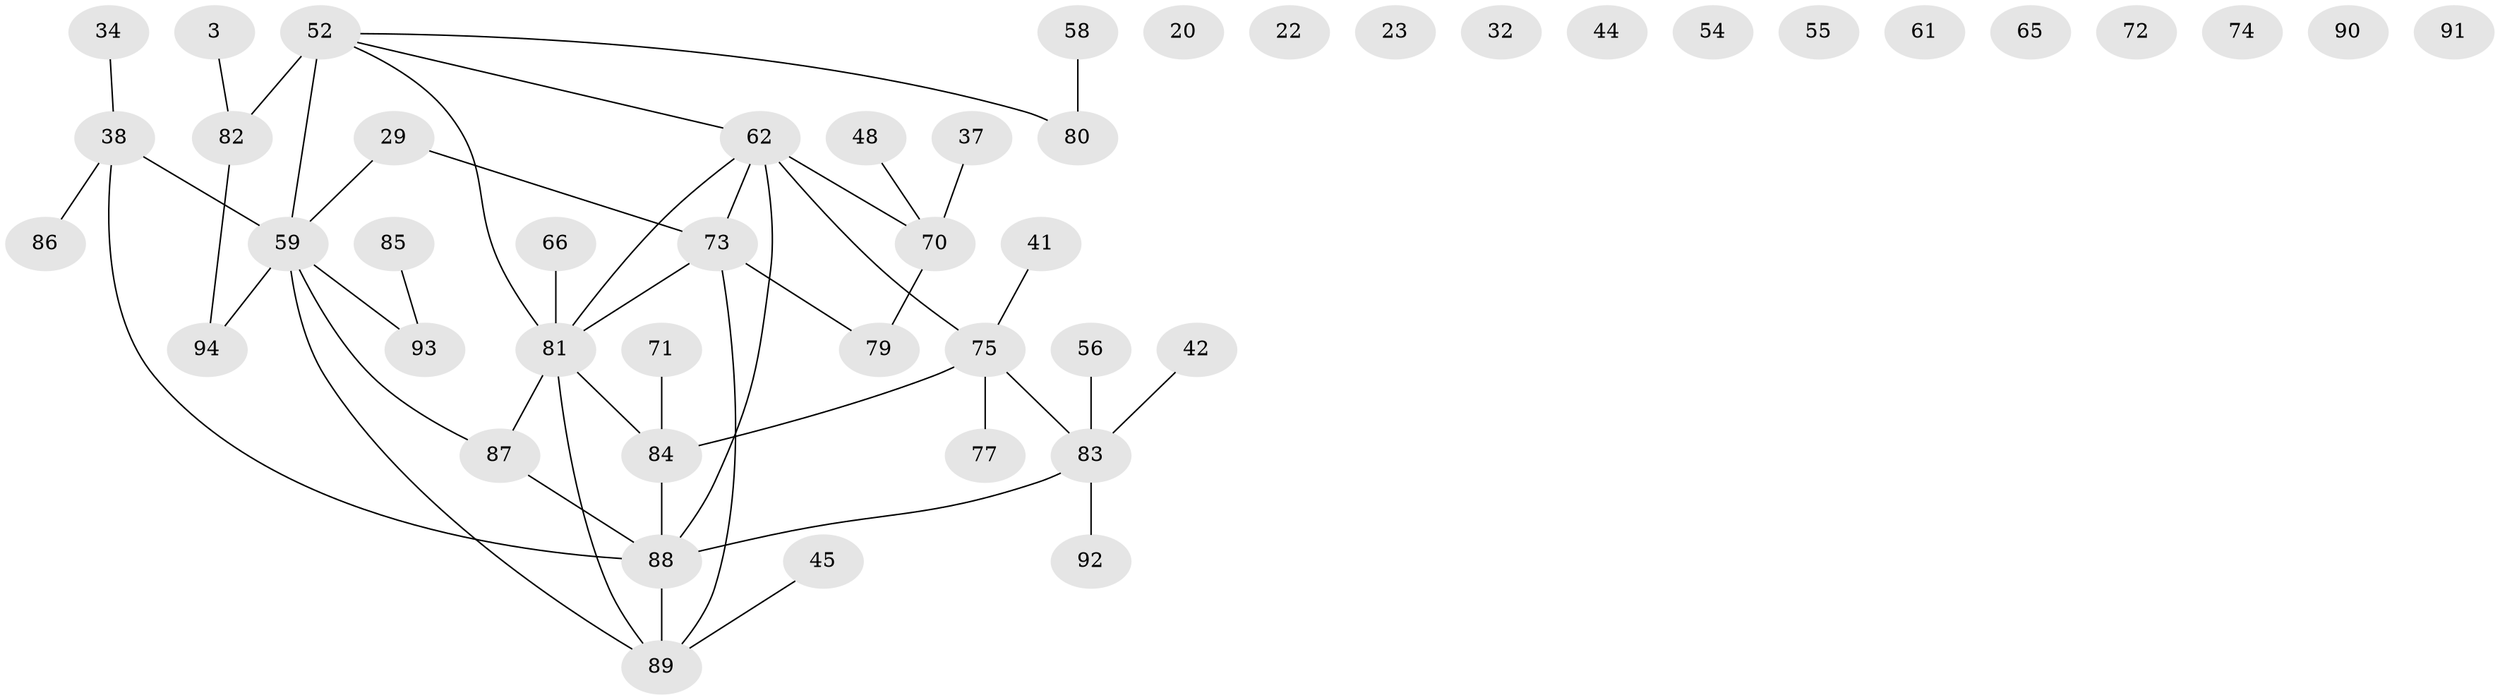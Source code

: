 // original degree distribution, {1: 0.2553191489361702, 6: 0.02127659574468085, 5: 0.05319148936170213, 4: 0.11702127659574468, 3: 0.26595744680851063, 2: 0.1595744680851064, 0: 0.1276595744680851}
// Generated by graph-tools (version 1.1) at 2025/40/03/09/25 04:40:33]
// undirected, 47 vertices, 47 edges
graph export_dot {
graph [start="1"]
  node [color=gray90,style=filled];
  3;
  20;
  22;
  23;
  29;
  32 [super="+9"];
  34;
  37;
  38 [super="+26"];
  41;
  42;
  44;
  45;
  48;
  52 [super="+27+19+43+7"];
  54;
  55;
  56;
  58;
  59 [super="+6+40"];
  61;
  62 [super="+30"];
  65;
  66;
  70 [super="+14+35"];
  71;
  72;
  73 [super="+63+53"];
  74;
  75;
  77;
  79;
  80;
  81 [super="+12+64+76"];
  82 [super="+21"];
  83 [super="+5"];
  84 [super="+47+67+69+68"];
  85;
  86;
  87 [super="+50"];
  88 [super="+28+78"];
  89 [super="+16"];
  90;
  91;
  92;
  93 [super="+33+60"];
  94;
  3 -- 82;
  29 -- 59;
  29 -- 73;
  34 -- 38;
  37 -- 70;
  38 -- 86;
  38 -- 88;
  38 -- 59;
  41 -- 75;
  42 -- 83;
  45 -- 89;
  48 -- 70;
  52 -- 59 [weight=2];
  52 -- 80;
  52 -- 82 [weight=3];
  52 -- 62;
  52 -- 81;
  56 -- 83;
  58 -- 80;
  59 -- 87;
  59 -- 93 [weight=2];
  59 -- 94;
  59 -- 89;
  62 -- 75;
  62 -- 70;
  62 -- 88 [weight=3];
  62 -- 73;
  62 -- 81 [weight=2];
  66 -- 81;
  70 -- 79;
  71 -- 84;
  73 -- 79;
  73 -- 89;
  73 -- 81;
  75 -- 77;
  75 -- 83;
  75 -- 84 [weight=2];
  81 -- 84 [weight=2];
  81 -- 87;
  81 -- 89;
  82 -- 94;
  83 -- 92 [weight=2];
  83 -- 88;
  84 -- 88 [weight=2];
  85 -- 93;
  87 -- 88;
  88 -- 89;
}

